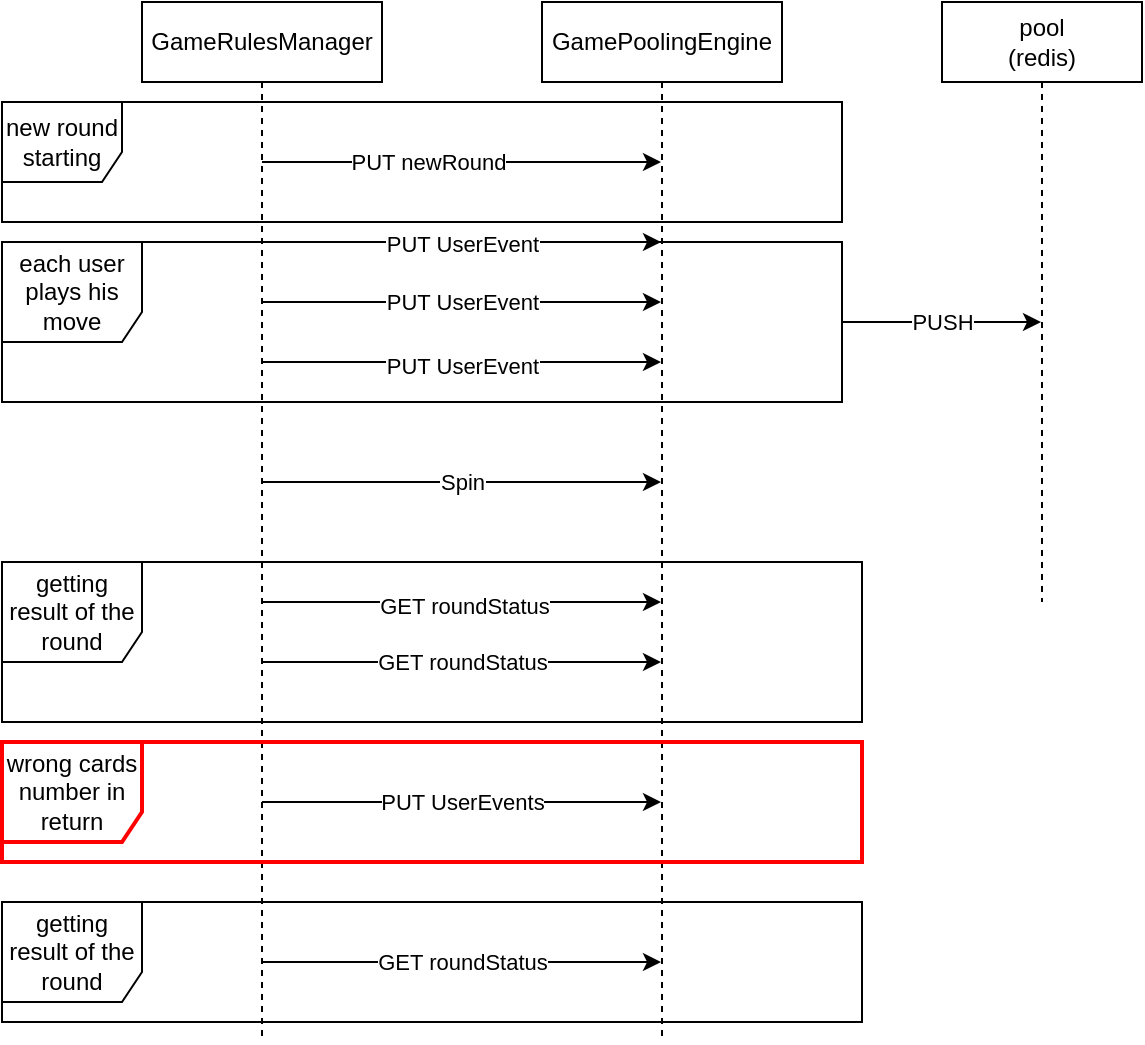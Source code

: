 <mxfile version="13.7.5" type="device"><diagram id="fYsU_YmlaCO2ou3-THaT" name="Page-1"><mxGraphModel dx="1343" dy="468" grid="1" gridSize="10" guides="1" tooltips="1" connect="1" arrows="1" fold="1" page="1" pageScale="1" pageWidth="827" pageHeight="1169" math="0" shadow="0"><root><mxCell id="0"/><mxCell id="1" parent="0"/><mxCell id="cVha-XpoGcN2imuNNwaN-24" value="getting result of the round" style="shape=umlFrame;whiteSpace=wrap;html=1;width=70;height=50;" vertex="1" parent="1"><mxGeometry x="-30" y="530" width="430" height="60" as="geometry"/></mxCell><mxCell id="cVha-XpoGcN2imuNNwaN-19" value="getting result of the round" style="shape=umlFrame;whiteSpace=wrap;html=1;width=70;height=50;" vertex="1" parent="1"><mxGeometry x="-30" y="360" width="430" height="80" as="geometry"/></mxCell><mxCell id="cVha-XpoGcN2imuNNwaN-20" value="PUSH" style="edgeStyle=orthogonalEdgeStyle;rounded=0;orthogonalLoop=1;jettySize=auto;html=1;" edge="1" parent="1" source="cVha-XpoGcN2imuNNwaN-18" target="cVha-XpoGcN2imuNNwaN-2"><mxGeometry relative="1" as="geometry"><Array as="points"><mxPoint x="450" y="240"/><mxPoint x="450" y="240"/></Array></mxGeometry></mxCell><mxCell id="cVha-XpoGcN2imuNNwaN-18" value="each user plays his move" style="shape=umlFrame;whiteSpace=wrap;html=1;width=70;height=50;" vertex="1" parent="1"><mxGeometry x="-30" y="200" width="420" height="80" as="geometry"/></mxCell><mxCell id="cVha-XpoGcN2imuNNwaN-17" value="new round starting" style="shape=umlFrame;whiteSpace=wrap;html=1;width=60;height=40;" vertex="1" parent="1"><mxGeometry x="-30" y="130" width="420" height="60" as="geometry"/></mxCell><mxCell id="cVha-XpoGcN2imuNNwaN-1" value="GamePoolingEngine" style="shape=umlLifeline;perimeter=lifelinePerimeter;whiteSpace=wrap;html=1;container=1;collapsible=0;recursiveResize=0;outlineConnect=0;" vertex="1" parent="1"><mxGeometry x="240" y="80" width="120" height="520" as="geometry"/></mxCell><mxCell id="cVha-XpoGcN2imuNNwaN-2" value="pool&lt;br&gt;(redis)" style="shape=umlLifeline;perimeter=lifelinePerimeter;whiteSpace=wrap;html=1;container=1;collapsible=0;recursiveResize=0;outlineConnect=0;" vertex="1" parent="1"><mxGeometry x="440" y="80" width="100" height="300" as="geometry"/></mxCell><mxCell id="cVha-XpoGcN2imuNNwaN-4" style="edgeStyle=orthogonalEdgeStyle;rounded=0;orthogonalLoop=1;jettySize=auto;html=1;" edge="1" parent="1" source="cVha-XpoGcN2imuNNwaN-3" target="cVha-XpoGcN2imuNNwaN-1"><mxGeometry relative="1" as="geometry"><Array as="points"><mxPoint x="190" y="160"/><mxPoint x="190" y="160"/></Array></mxGeometry></mxCell><mxCell id="cVha-XpoGcN2imuNNwaN-5" value="PUT newRound" style="edgeLabel;html=1;align=center;verticalAlign=middle;resizable=0;points=[];" vertex="1" connectable="0" parent="cVha-XpoGcN2imuNNwaN-4"><mxGeometry x="-0.095" y="-8" relative="1" as="geometry"><mxPoint x="-8" y="-8" as="offset"/></mxGeometry></mxCell><mxCell id="cVha-XpoGcN2imuNNwaN-8" style="edgeStyle=orthogonalEdgeStyle;rounded=0;orthogonalLoop=1;jettySize=auto;html=1;" edge="1" parent="1" source="cVha-XpoGcN2imuNNwaN-3" target="cVha-XpoGcN2imuNNwaN-1"><mxGeometry relative="1" as="geometry"><Array as="points"><mxPoint x="190" y="200"/><mxPoint x="190" y="200"/></Array></mxGeometry></mxCell><mxCell id="cVha-XpoGcN2imuNNwaN-9" value="PUT UserEvent" style="edgeLabel;html=1;align=center;verticalAlign=middle;resizable=0;points=[];" vertex="1" connectable="0" parent="cVha-XpoGcN2imuNNwaN-8"><mxGeometry x="-0.105" y="-1" relative="1" as="geometry"><mxPoint x="10.5" as="offset"/></mxGeometry></mxCell><mxCell id="cVha-XpoGcN2imuNNwaN-10" value="PUT UserEvent" style="edgeStyle=orthogonalEdgeStyle;rounded=0;orthogonalLoop=1;jettySize=auto;html=1;" edge="1" parent="1" source="cVha-XpoGcN2imuNNwaN-3" target="cVha-XpoGcN2imuNNwaN-1"><mxGeometry relative="1" as="geometry"><Array as="points"><mxPoint x="190" y="230"/><mxPoint x="190" y="230"/></Array></mxGeometry></mxCell><mxCell id="cVha-XpoGcN2imuNNwaN-11" style="edgeStyle=orthogonalEdgeStyle;rounded=0;orthogonalLoop=1;jettySize=auto;html=1;" edge="1" parent="1" source="cVha-XpoGcN2imuNNwaN-3" target="cVha-XpoGcN2imuNNwaN-1"><mxGeometry relative="1" as="geometry"><Array as="points"><mxPoint x="190" y="260"/><mxPoint x="190" y="260"/></Array></mxGeometry></mxCell><mxCell id="cVha-XpoGcN2imuNNwaN-12" value="PUT UserEvent" style="edgeLabel;html=1;align=center;verticalAlign=middle;resizable=0;points=[];" vertex="1" connectable="0" parent="cVha-XpoGcN2imuNNwaN-11"><mxGeometry x="-0.005" y="-2" relative="1" as="geometry"><mxPoint as="offset"/></mxGeometry></mxCell><mxCell id="cVha-XpoGcN2imuNNwaN-13" value="Spin" style="edgeStyle=orthogonalEdgeStyle;rounded=0;orthogonalLoop=1;jettySize=auto;html=1;" edge="1" parent="1" source="cVha-XpoGcN2imuNNwaN-3" target="cVha-XpoGcN2imuNNwaN-1"><mxGeometry relative="1" as="geometry"><Array as="points"><mxPoint x="200" y="320"/><mxPoint x="200" y="320"/></Array></mxGeometry></mxCell><mxCell id="cVha-XpoGcN2imuNNwaN-14" value="GET roundStatus" style="edgeStyle=orthogonalEdgeStyle;rounded=0;orthogonalLoop=1;jettySize=auto;html=1;" edge="1" parent="1" source="cVha-XpoGcN2imuNNwaN-3" target="cVha-XpoGcN2imuNNwaN-1"><mxGeometry relative="1" as="geometry"><Array as="points"><mxPoint x="190" y="410"/><mxPoint x="190" y="410"/></Array></mxGeometry></mxCell><mxCell id="cVha-XpoGcN2imuNNwaN-15" style="edgeStyle=orthogonalEdgeStyle;rounded=0;orthogonalLoop=1;jettySize=auto;html=1;" edge="1" parent="1" source="cVha-XpoGcN2imuNNwaN-3" target="cVha-XpoGcN2imuNNwaN-1"><mxGeometry relative="1" as="geometry"><Array as="points"><mxPoint x="200" y="380"/><mxPoint x="200" y="380"/></Array></mxGeometry></mxCell><mxCell id="cVha-XpoGcN2imuNNwaN-16" value="GET roundStatus" style="edgeLabel;html=1;align=center;verticalAlign=middle;resizable=0;points=[];" vertex="1" connectable="0" parent="cVha-XpoGcN2imuNNwaN-15"><mxGeometry x="0.005" y="-2" relative="1" as="geometry"><mxPoint x="1" as="offset"/></mxGeometry></mxCell><mxCell id="cVha-XpoGcN2imuNNwaN-22" value="PUT UserEvents" style="edgeStyle=orthogonalEdgeStyle;rounded=0;orthogonalLoop=1;jettySize=auto;html=1;" edge="1" parent="1" source="cVha-XpoGcN2imuNNwaN-3" target="cVha-XpoGcN2imuNNwaN-1"><mxGeometry relative="1" as="geometry"><Array as="points"><mxPoint x="190" y="480"/><mxPoint x="190" y="480"/></Array></mxGeometry></mxCell><mxCell id="cVha-XpoGcN2imuNNwaN-23" value="GET roundStatus" style="edgeStyle=orthogonalEdgeStyle;rounded=0;orthogonalLoop=1;jettySize=auto;html=1;" edge="1" parent="1" source="cVha-XpoGcN2imuNNwaN-3" target="cVha-XpoGcN2imuNNwaN-1"><mxGeometry relative="1" as="geometry"><Array as="points"><mxPoint x="170" y="560"/><mxPoint x="170" y="560"/></Array></mxGeometry></mxCell><mxCell id="cVha-XpoGcN2imuNNwaN-3" value="GameRulesManager" style="shape=umlLifeline;perimeter=lifelinePerimeter;whiteSpace=wrap;html=1;container=1;collapsible=0;recursiveResize=0;outlineConnect=0;" vertex="1" parent="1"><mxGeometry x="40" y="80" width="120" height="520" as="geometry"/></mxCell><mxCell id="cVha-XpoGcN2imuNNwaN-21" value="wrong cards number in return" style="shape=umlFrame;whiteSpace=wrap;html=1;width=70;height=50;strokeColor=#FF0000;strokeWidth=2;" vertex="1" parent="1"><mxGeometry x="-30" y="450" width="430" height="60" as="geometry"/></mxCell></root></mxGraphModel></diagram></mxfile>